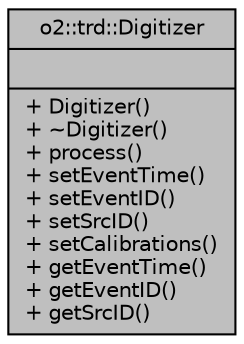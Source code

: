 digraph "o2::trd::Digitizer"
{
 // INTERACTIVE_SVG=YES
  bgcolor="transparent";
  edge [fontname="Helvetica",fontsize="10",labelfontname="Helvetica",labelfontsize="10"];
  node [fontname="Helvetica",fontsize="10",shape=record];
  Node1 [label="{o2::trd::Digitizer\n||+ Digitizer()\l+ ~Digitizer()\l+ process()\l+ setEventTime()\l+ setEventID()\l+ setSrcID()\l+ setCalibrations()\l+ getEventTime()\l+ getEventID()\l+ getSrcID()\l}",height=0.2,width=0.4,color="black", fillcolor="grey75", style="filled", fontcolor="black"];
}
